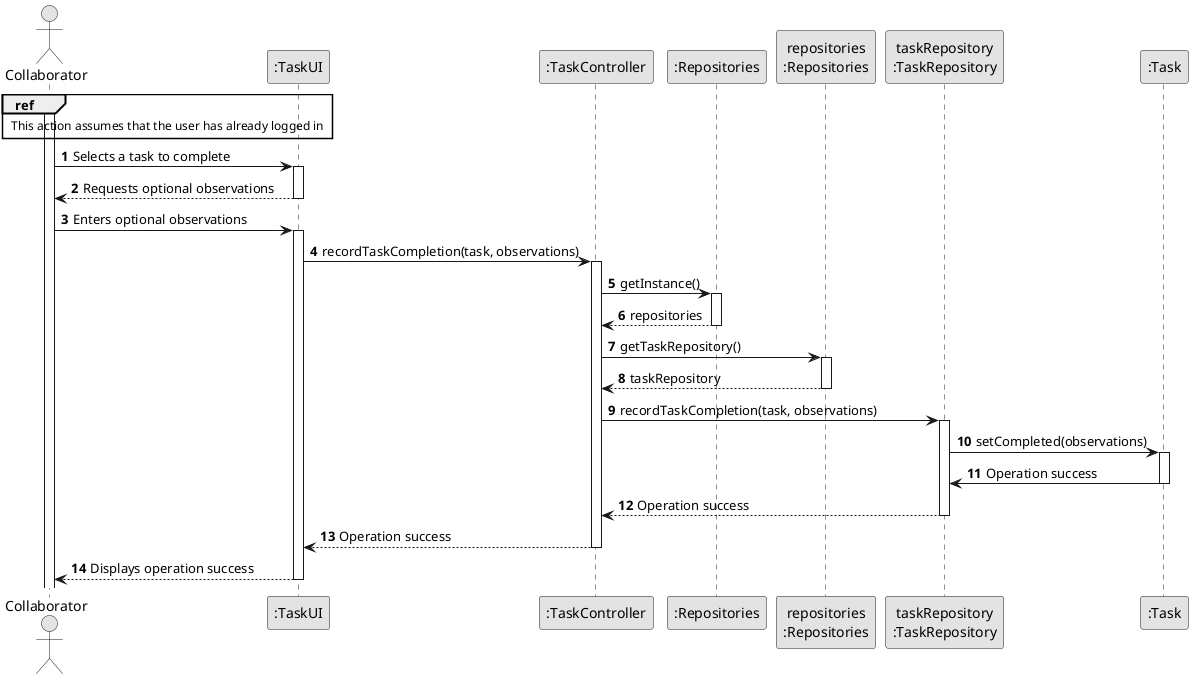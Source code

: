 @startuml
skinparam monochrome true
skinparam packageStyle rectangle
skinparam shadowing false

autonumber

actor "Collaborator" as ACTOR
participant ":TaskUI" as UI
participant ":TaskController" as CTRL
participant ":Repositories" as REPOS_Singleton
participant "repositories\n:Repositories" as REPOS_Instance
participant "taskRepository\n:TaskRepository" as TASK_REPO
participant ":Task" as TASK

activate ACTOR

ref over ACTOR, UI: This action assumes that the user has already logged in

ACTOR -> UI: Selects a task to complete
activate UI
UI --> ACTOR: Requests optional observations
deactivate UI

ACTOR -> UI: Enters optional observations
activate UI

    UI -> CTRL: recordTaskCompletion(task, observations)
    activate CTRL

        CTRL -> REPOS_Singleton: getInstance()
        activate REPOS_Singleton
        REPOS_Singleton --> CTRL: repositories
        deactivate REPOS_Singleton

        CTRL -> REPOS_Instance: getTaskRepository()
        activate REPOS_Instance
        REPOS_Instance --> CTRL: taskRepository
        deactivate REPOS_Instance

        CTRL -> TASK_REPO: recordTaskCompletion(task, observations)
        activate TASK_REPO

            TASK_REPO -> TASK: setCompleted(observations)
            activate TASK
            TASK -> TASK_REPO: Operation success
            deactivate TASK

        TASK_REPO --> CTRL: Operation success
        deactivate TASK_REPO

    CTRL --> UI: Operation success
    deactivate CTRL

UI --> ACTOR: Displays operation success
deactivate UI

@enduml
